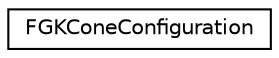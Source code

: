digraph "Graphical Class Hierarchy"
{
 // LATEX_PDF_SIZE
  edge [fontname="Helvetica",fontsize="10",labelfontname="Helvetica",labelfontsize="10"];
  node [fontname="Helvetica",fontsize="10",shape=record];
  rankdir="LR";
  Node0 [label="FGKConeConfiguration",height=0.2,width=0.4,color="black", fillcolor="white", style="filled",URL="$structFGKConeConfiguration.html",tooltip=" "];
}
